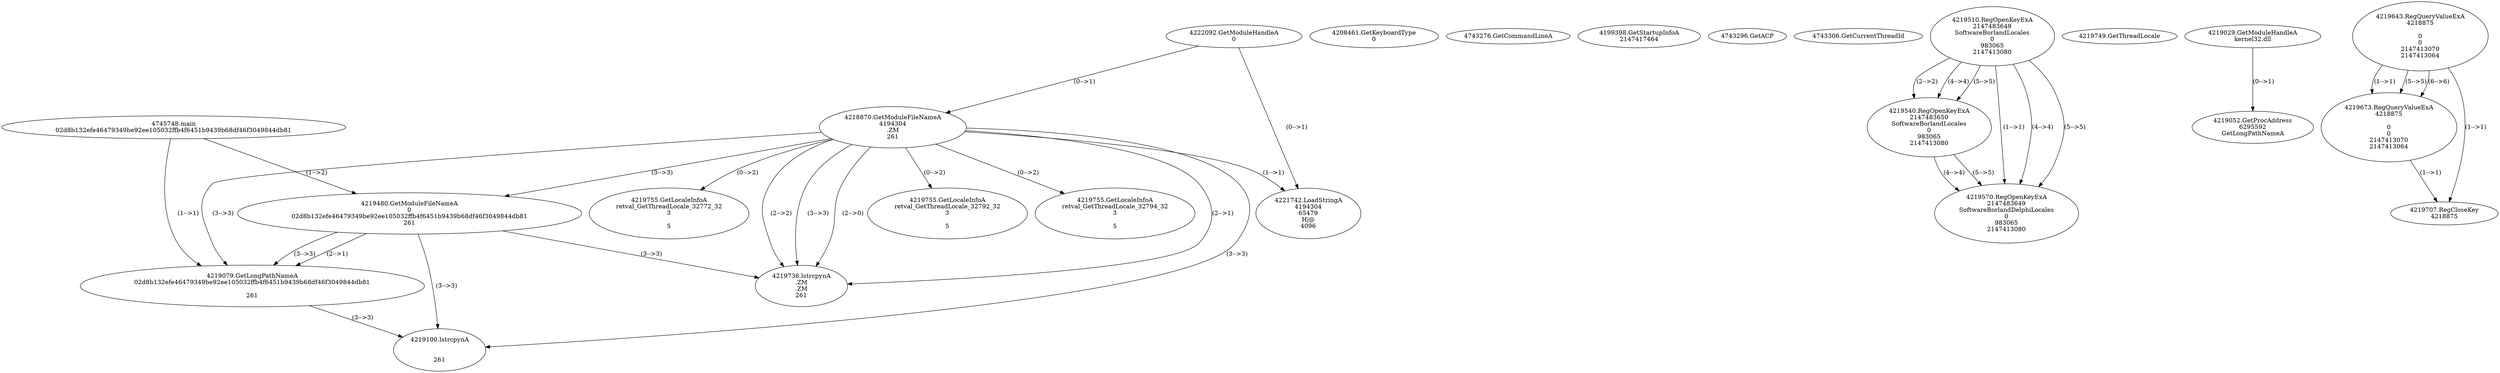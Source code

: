 // Global SCDG with merge call
digraph {
	0 [label="4745748.main
02d8b132efe46479349be92ee105032ffb4f6451b9439b68df46f3049844db81"]
	1 [label="4222092.GetModuleHandleA
0"]
	2 [label="4208461.GetKeyboardType
0"]
	3 [label="4743276.GetCommandLineA
"]
	4 [label="4199398.GetStartupInfoA
2147417464"]
	5 [label="4743296.GetACP
"]
	6 [label="4743306.GetCurrentThreadId
"]
	7 [label="4218870.GetModuleFileNameA
4194304
.ZM
261"]
	1 -> 7 [label="(0-->1)"]
	8 [label="4219480.GetModuleFileNameA
0
02d8b132efe46479349be92ee105032ffb4f6451b9439b68df46f3049844db81
261"]
	0 -> 8 [label="(1-->2)"]
	7 -> 8 [label="(3-->3)"]
	9 [label="4219510.RegOpenKeyExA
2147483649
Software\Borland\Locales
0
983065
2147413080"]
	10 [label="4219540.RegOpenKeyExA
2147483650
Software\Borland\Locales
0
983065
2147413080"]
	9 -> 10 [label="(2-->2)"]
	9 -> 10 [label="(4-->4)"]
	9 -> 10 [label="(5-->5)"]
	11 [label="4219570.RegOpenKeyExA
2147483649
Software\Borland\Delphi\Locales
0
983065
2147413080"]
	9 -> 11 [label="(1-->1)"]
	9 -> 11 [label="(4-->4)"]
	10 -> 11 [label="(4-->4)"]
	9 -> 11 [label="(5-->5)"]
	10 -> 11 [label="(5-->5)"]
	12 [label="4219736.lstrcpynA
.ZM
.ZM
261"]
	7 -> 12 [label="(2-->1)"]
	7 -> 12 [label="(2-->2)"]
	7 -> 12 [label="(3-->3)"]
	8 -> 12 [label="(3-->3)"]
	7 -> 12 [label="(2-->0)"]
	13 [label="4219749.GetThreadLocale
"]
	14 [label="4219755.GetLocaleInfoA
retval_GetThreadLocale_32772_32
3

5"]
	7 -> 14 [label="(0-->2)"]
	15 [label="4221742.LoadStringA
4194304
65479
H|@
4096"]
	1 -> 15 [label="(0-->1)"]
	7 -> 15 [label="(1-->1)"]
	16 [label="4219029.GetModuleHandleA
kernel32.dll"]
	17 [label="4219052.GetProcAddress
6295592
GetLongPathNameA"]
	16 -> 17 [label="(0-->1)"]
	18 [label="4219079.GetLongPathNameA
02d8b132efe46479349be92ee105032ffb4f6451b9439b68df46f3049844db81

261"]
	0 -> 18 [label="(1-->1)"]
	8 -> 18 [label="(2-->1)"]
	7 -> 18 [label="(3-->3)"]
	8 -> 18 [label="(3-->3)"]
	19 [label="4219100.lstrcpynA


261"]
	7 -> 19 [label="(3-->3)"]
	8 -> 19 [label="(3-->3)"]
	18 -> 19 [label="(3-->3)"]
	20 [label="4219643.RegQueryValueExA
4218875

0
0
2147413070
2147413064"]
	21 [label="4219673.RegQueryValueExA
4218875

0
0
2147413070
2147413064"]
	20 -> 21 [label="(1-->1)"]
	20 -> 21 [label="(5-->5)"]
	20 -> 21 [label="(6-->6)"]
	22 [label="4219707.RegCloseKey
4218875"]
	20 -> 22 [label="(1-->1)"]
	21 -> 22 [label="(1-->1)"]
	23 [label="4219755.GetLocaleInfoA
retval_GetThreadLocale_32792_32
3

5"]
	7 -> 23 [label="(0-->2)"]
	24 [label="4219755.GetLocaleInfoA
retval_GetThreadLocale_32794_32
3

5"]
	7 -> 24 [label="(0-->2)"]
}
